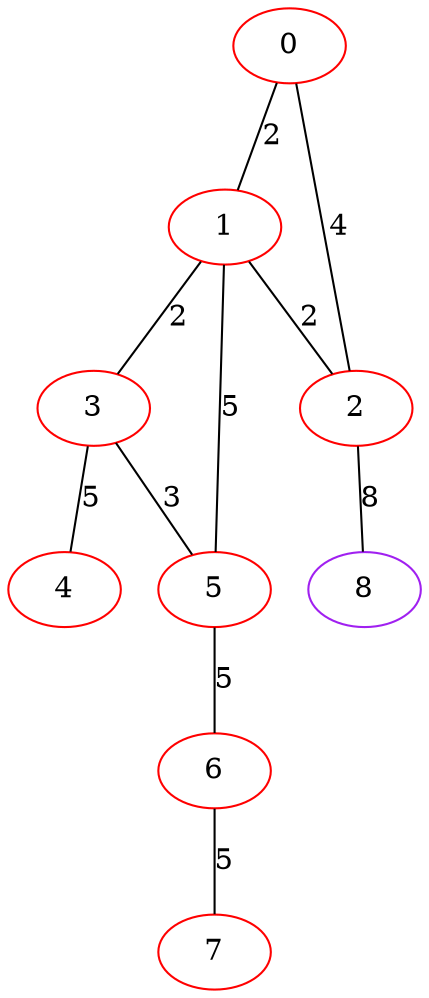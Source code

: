 graph "" {
0 [color=red, weight=1];
1 [color=red, weight=1];
2 [color=red, weight=1];
3 [color=red, weight=1];
4 [color=red, weight=1];
5 [color=red, weight=1];
6 [color=red, weight=1];
7 [color=red, weight=1];
8 [color=purple, weight=4];
0 -- 1  [key=0, label=2];
0 -- 2  [key=0, label=4];
1 -- 2  [key=0, label=2];
1 -- 3  [key=0, label=2];
1 -- 5  [key=0, label=5];
2 -- 8  [key=0, label=8];
3 -- 4  [key=0, label=5];
3 -- 5  [key=0, label=3];
5 -- 6  [key=0, label=5];
6 -- 7  [key=0, label=5];
}
